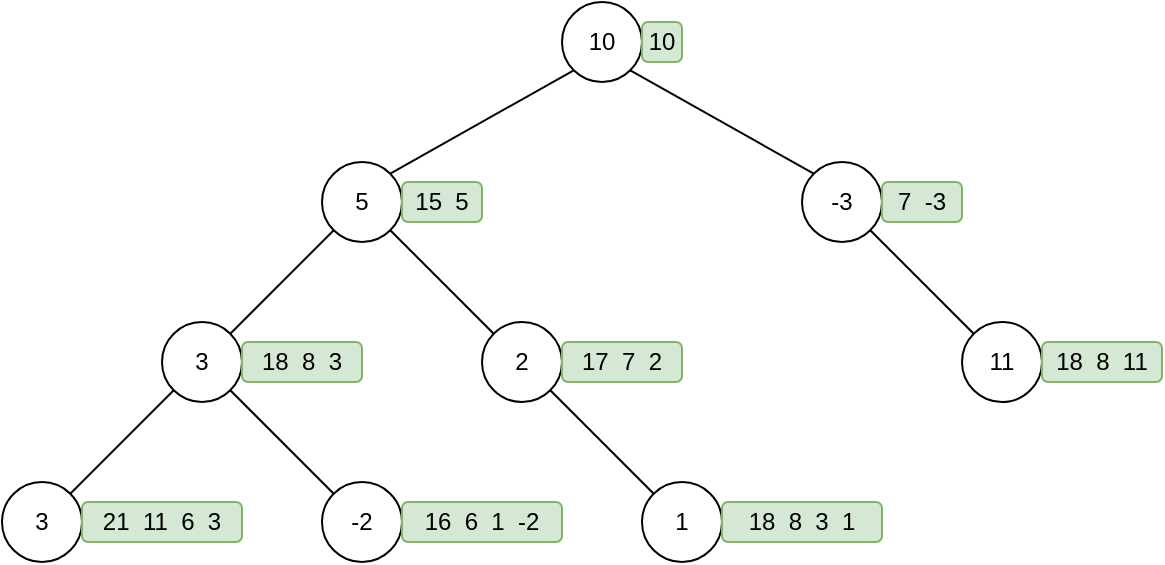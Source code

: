 <mxfile version="14.6.13" type="device"><diagram id="27MqBS1bK_gULzQGc2Kt" name="第 1 页"><mxGraphModel dx="886" dy="649" grid="1" gridSize="10" guides="1" tooltips="1" connect="1" arrows="1" fold="1" page="1" pageScale="1" pageWidth="850" pageHeight="1100" math="0" shadow="0"><root><mxCell id="0"/><mxCell id="1" parent="0"/><mxCell id="Yl27LJG6MaEBya0qloz1-1" value="10" style="ellipse;whiteSpace=wrap;html=1;" vertex="1" parent="1"><mxGeometry x="280" y="40" width="40" height="40" as="geometry"/></mxCell><mxCell id="Yl27LJG6MaEBya0qloz1-2" value="5" style="ellipse;whiteSpace=wrap;html=1;" vertex="1" parent="1"><mxGeometry x="160" y="120" width="40" height="40" as="geometry"/></mxCell><mxCell id="Yl27LJG6MaEBya0qloz1-3" value="2" style="ellipse;whiteSpace=wrap;html=1;" vertex="1" parent="1"><mxGeometry x="240" y="200" width="40" height="40" as="geometry"/></mxCell><mxCell id="Yl27LJG6MaEBya0qloz1-4" value="3" style="ellipse;whiteSpace=wrap;html=1;" vertex="1" parent="1"><mxGeometry x="80" y="200" width="40" height="40" as="geometry"/></mxCell><mxCell id="Yl27LJG6MaEBya0qloz1-5" value="3" style="ellipse;whiteSpace=wrap;html=1;" vertex="1" parent="1"><mxGeometry y="280" width="40" height="40" as="geometry"/></mxCell><mxCell id="Yl27LJG6MaEBya0qloz1-6" value="-2" style="ellipse;whiteSpace=wrap;html=1;" vertex="1" parent="1"><mxGeometry x="160" y="280" width="40" height="40" as="geometry"/></mxCell><mxCell id="Yl27LJG6MaEBya0qloz1-7" value="1" style="ellipse;whiteSpace=wrap;html=1;" vertex="1" parent="1"><mxGeometry x="320" y="280" width="40" height="40" as="geometry"/></mxCell><mxCell id="Yl27LJG6MaEBya0qloz1-8" value="-3" style="ellipse;whiteSpace=wrap;html=1;" vertex="1" parent="1"><mxGeometry x="400" y="120" width="40" height="40" as="geometry"/></mxCell><mxCell id="Yl27LJG6MaEBya0qloz1-9" value="11" style="ellipse;whiteSpace=wrap;html=1;" vertex="1" parent="1"><mxGeometry x="480" y="200" width="40" height="40" as="geometry"/></mxCell><mxCell id="Yl27LJG6MaEBya0qloz1-12" value="" style="endArrow=none;html=1;entryX=0;entryY=1;entryDx=0;entryDy=0;exitX=1;exitY=0;exitDx=0;exitDy=0;" edge="1" parent="1" source="Yl27LJG6MaEBya0qloz1-2" target="Yl27LJG6MaEBya0qloz1-1"><mxGeometry width="50" height="50" relative="1" as="geometry"><mxPoint x="230" y="160" as="sourcePoint"/><mxPoint x="280" y="110" as="targetPoint"/></mxGeometry></mxCell><mxCell id="Yl27LJG6MaEBya0qloz1-13" value="" style="endArrow=none;html=1;entryX=1;entryY=1;entryDx=0;entryDy=0;exitX=0;exitY=0;exitDx=0;exitDy=0;" edge="1" parent="1" source="Yl27LJG6MaEBya0qloz1-8" target="Yl27LJG6MaEBya0qloz1-1"><mxGeometry width="50" height="50" relative="1" as="geometry"><mxPoint x="204.142" y="135.858" as="sourcePoint"/><mxPoint x="295.858" y="84.142" as="targetPoint"/></mxGeometry></mxCell><mxCell id="Yl27LJG6MaEBya0qloz1-14" value="" style="endArrow=none;html=1;entryX=0;entryY=1;entryDx=0;entryDy=0;exitX=1;exitY=0;exitDx=0;exitDy=0;" edge="1" parent="1" source="Yl27LJG6MaEBya0qloz1-4" target="Yl27LJG6MaEBya0qloz1-2"><mxGeometry width="50" height="50" relative="1" as="geometry"><mxPoint x="214.142" y="145.858" as="sourcePoint"/><mxPoint x="305.858" y="94.142" as="targetPoint"/></mxGeometry></mxCell><mxCell id="Yl27LJG6MaEBya0qloz1-15" value="" style="endArrow=none;html=1;entryX=1;entryY=1;entryDx=0;entryDy=0;exitX=0;exitY=0;exitDx=0;exitDy=0;" edge="1" parent="1" source="Yl27LJG6MaEBya0qloz1-3" target="Yl27LJG6MaEBya0qloz1-2"><mxGeometry width="50" height="50" relative="1" as="geometry"><mxPoint x="224.142" y="155.858" as="sourcePoint"/><mxPoint x="315.858" y="104.142" as="targetPoint"/></mxGeometry></mxCell><mxCell id="Yl27LJG6MaEBya0qloz1-16" value="" style="endArrow=none;html=1;entryX=0;entryY=1;entryDx=0;entryDy=0;exitX=1;exitY=0;exitDx=0;exitDy=0;" edge="1" parent="1" source="Yl27LJG6MaEBya0qloz1-5" target="Yl27LJG6MaEBya0qloz1-4"><mxGeometry width="50" height="50" relative="1" as="geometry"><mxPoint x="234.142" y="165.858" as="sourcePoint"/><mxPoint x="325.858" y="114.142" as="targetPoint"/></mxGeometry></mxCell><mxCell id="Yl27LJG6MaEBya0qloz1-17" value="" style="endArrow=none;html=1;entryX=1;entryY=1;entryDx=0;entryDy=0;exitX=0;exitY=0;exitDx=0;exitDy=0;" edge="1" parent="1" source="Yl27LJG6MaEBya0qloz1-6" target="Yl27LJG6MaEBya0qloz1-4"><mxGeometry width="50" height="50" relative="1" as="geometry"><mxPoint x="244.142" y="175.858" as="sourcePoint"/><mxPoint x="335.858" y="124.142" as="targetPoint"/></mxGeometry></mxCell><mxCell id="Yl27LJG6MaEBya0qloz1-18" value="" style="endArrow=none;html=1;entryX=1;entryY=1;entryDx=0;entryDy=0;exitX=0;exitY=0;exitDx=0;exitDy=0;" edge="1" parent="1" source="Yl27LJG6MaEBya0qloz1-7" target="Yl27LJG6MaEBya0qloz1-3"><mxGeometry width="50" height="50" relative="1" as="geometry"><mxPoint x="254.142" y="185.858" as="sourcePoint"/><mxPoint x="345.858" y="134.142" as="targetPoint"/></mxGeometry></mxCell><mxCell id="Yl27LJG6MaEBya0qloz1-19" value="" style="endArrow=none;html=1;entryX=1;entryY=1;entryDx=0;entryDy=0;exitX=0;exitY=0;exitDx=0;exitDy=0;" edge="1" parent="1" source="Yl27LJG6MaEBya0qloz1-9" target="Yl27LJG6MaEBya0qloz1-8"><mxGeometry width="50" height="50" relative="1" as="geometry"><mxPoint x="264.142" y="195.858" as="sourcePoint"/><mxPoint x="355.858" y="144.142" as="targetPoint"/></mxGeometry></mxCell><mxCell id="Yl27LJG6MaEBya0qloz1-21" value="10" style="rounded=1;whiteSpace=wrap;html=1;fillColor=#d5e8d4;strokeColor=#82b366;" vertex="1" parent="1"><mxGeometry x="320" y="50" width="20" height="20" as="geometry"/></mxCell><mxCell id="Yl27LJG6MaEBya0qloz1-22" value="15&amp;nbsp; 5" style="rounded=1;whiteSpace=wrap;html=1;fillColor=#d5e8d4;strokeColor=#82b366;" vertex="1" parent="1"><mxGeometry x="200" y="130" width="40" height="20" as="geometry"/></mxCell><mxCell id="Yl27LJG6MaEBya0qloz1-23" value="18&amp;nbsp; 8&amp;nbsp; 3" style="rounded=1;whiteSpace=wrap;html=1;fillColor=#d5e8d4;strokeColor=#82b366;" vertex="1" parent="1"><mxGeometry x="120" y="210" width="60" height="20" as="geometry"/></mxCell><mxCell id="Yl27LJG6MaEBya0qloz1-24" value="21&amp;nbsp; 11&amp;nbsp; 6&amp;nbsp; 3" style="rounded=1;whiteSpace=wrap;html=1;fillColor=#d5e8d4;strokeColor=#82b366;" vertex="1" parent="1"><mxGeometry x="40" y="290" width="80" height="20" as="geometry"/></mxCell><mxCell id="Yl27LJG6MaEBya0qloz1-25" value="16&amp;nbsp; 6&amp;nbsp; 1&amp;nbsp; -2" style="rounded=1;whiteSpace=wrap;html=1;fillColor=#d5e8d4;strokeColor=#82b366;" vertex="1" parent="1"><mxGeometry x="200" y="290" width="80" height="20" as="geometry"/></mxCell><mxCell id="Yl27LJG6MaEBya0qloz1-26" value="17&amp;nbsp; 7&amp;nbsp; 2" style="rounded=1;whiteSpace=wrap;html=1;fillColor=#d5e8d4;strokeColor=#82b366;" vertex="1" parent="1"><mxGeometry x="280" y="210" width="60" height="20" as="geometry"/></mxCell><mxCell id="Yl27LJG6MaEBya0qloz1-27" value="18&amp;nbsp; 8&amp;nbsp; 3&amp;nbsp; 1" style="rounded=1;whiteSpace=wrap;html=1;fillColor=#d5e8d4;strokeColor=#82b366;" vertex="1" parent="1"><mxGeometry x="360" y="290" width="80" height="20" as="geometry"/></mxCell><mxCell id="Yl27LJG6MaEBya0qloz1-28" value="7&amp;nbsp; -3" style="rounded=1;whiteSpace=wrap;html=1;fillColor=#d5e8d4;strokeColor=#82b366;" vertex="1" parent="1"><mxGeometry x="440" y="130" width="40" height="20" as="geometry"/></mxCell><mxCell id="Yl27LJG6MaEBya0qloz1-29" value="18&amp;nbsp; 8&amp;nbsp; 11" style="rounded=1;whiteSpace=wrap;html=1;fillColor=#d5e8d4;strokeColor=#82b366;" vertex="1" parent="1"><mxGeometry x="520" y="210" width="60" height="20" as="geometry"/></mxCell></root></mxGraphModel></diagram></mxfile>